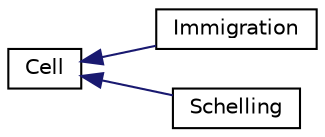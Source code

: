 digraph "Graphical Class Hierarchy"
{
 // LATEX_PDF_SIZE
  edge [fontname="Helvetica",fontsize="10",labelfontname="Helvetica",labelfontsize="10"];
  node [fontname="Helvetica",fontsize="10",shape=record];
  rankdir="LR";
  Node0 [label="Cell",height=0.2,width=0.4,color="black", fillcolor="white", style="filled",URL="$classCell.html",tooltip="This is a Java program that defines a Cell class."];
  Node0 -> Node1 [dir="back",color="midnightblue",fontsize="10",style="solid",fontname="Helvetica"];
  Node1 [label="Immigration",height=0.2,width=0.4,color="black", fillcolor="white", style="filled",URL="$classImmigration.html",tooltip="This code defines a class called \"Immigration\" that represents a simulation of a cellular automaton w..."];
  Node0 -> Node2 [dir="back",color="midnightblue",fontsize="10",style="solid",fontname="Helvetica"];
  Node2 [label="Schelling",height=0.2,width=0.4,color="black", fillcolor="white", style="filled",URL="$classSchelling.html",tooltip="Schelling.java This class extends the Cell class and implements the Schelling model of segregation."];
}

